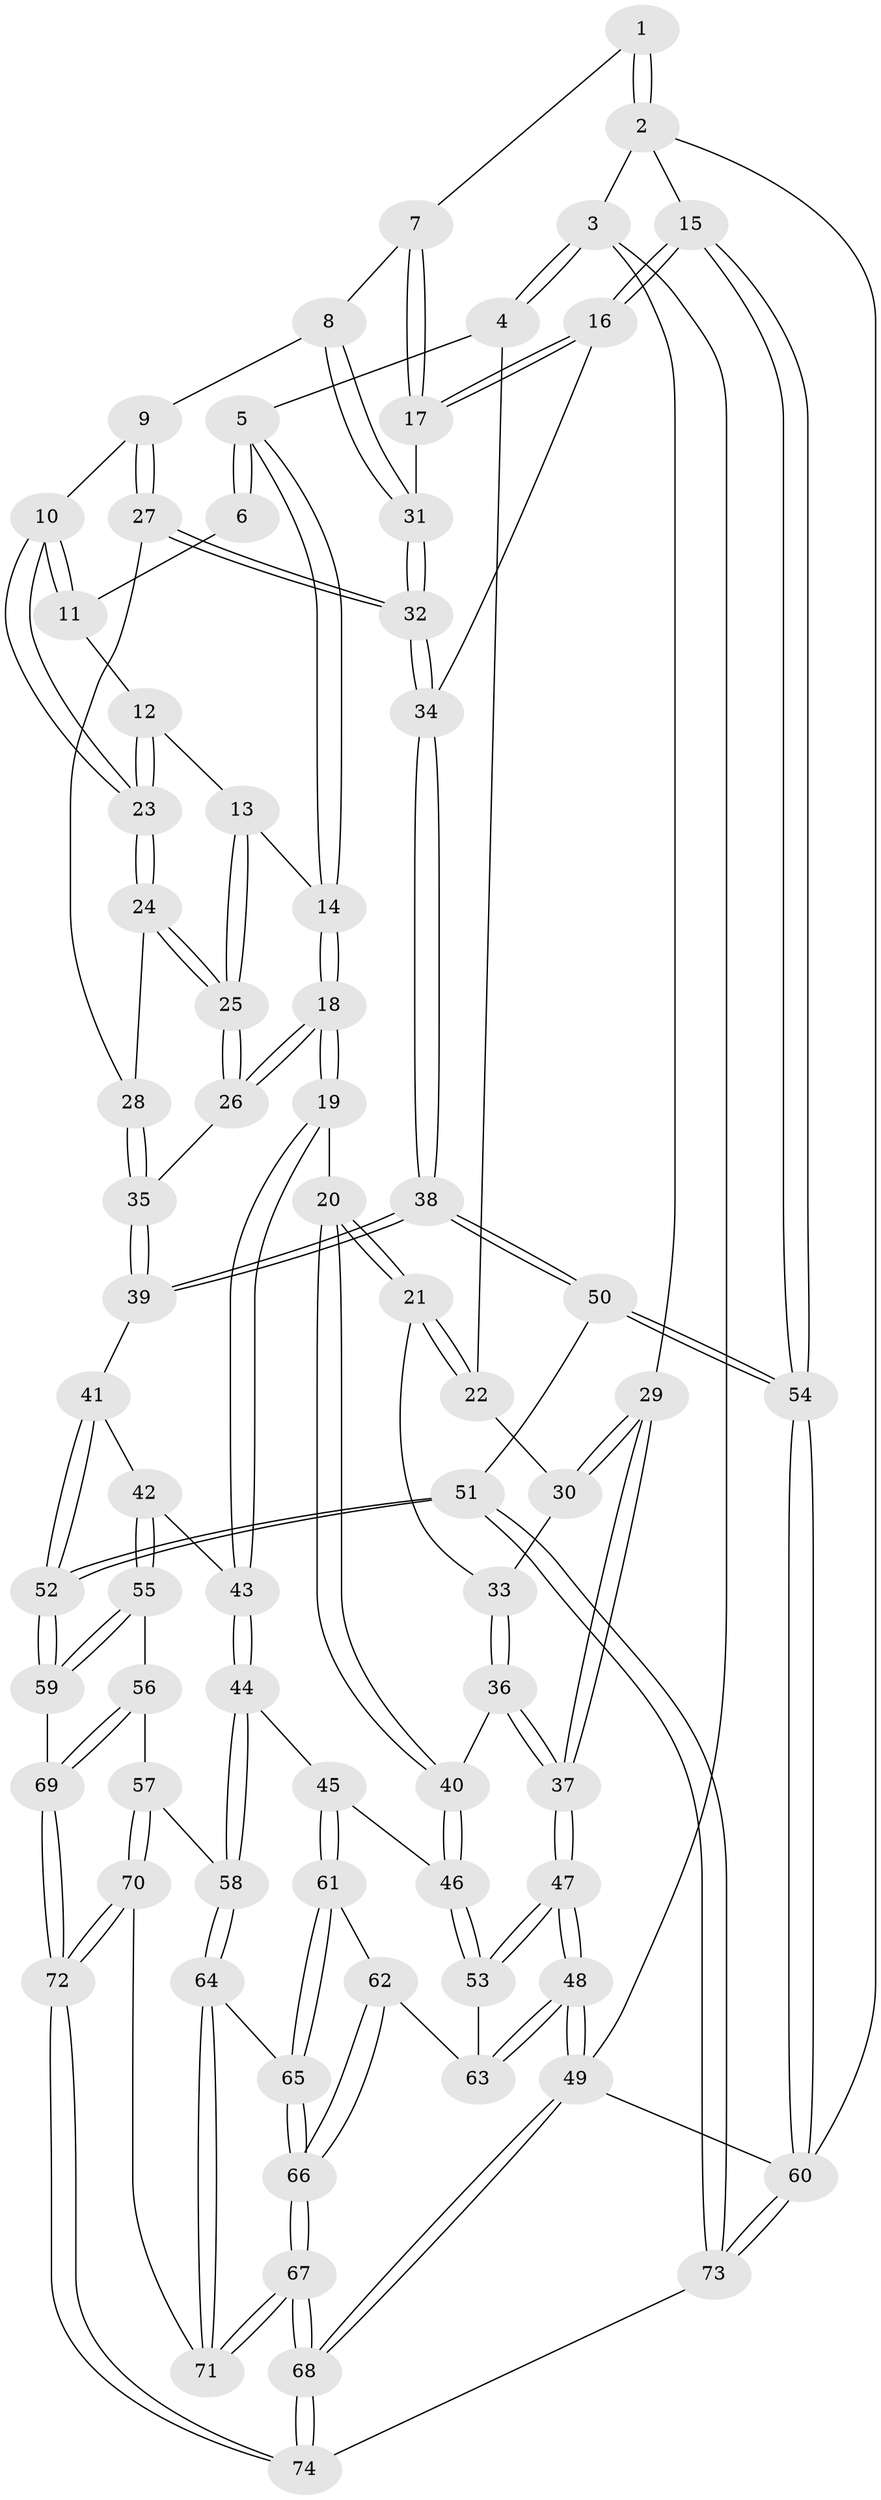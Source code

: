 // coarse degree distribution, {2: 0.08695652173913043, 6: 0.08695652173913043, 3: 0.43478260869565216, 4: 0.391304347826087}
// Generated by graph-tools (version 1.1) at 2025/54/03/04/25 22:54:45]
// undirected, 74 vertices, 182 edges
graph export_dot {
  node [color=gray90,style=filled];
  1 [pos="+0.9384631042424605+0"];
  2 [pos="+1+0"];
  3 [pos="+0+0"];
  4 [pos="+0.32335330855881694+0"];
  5 [pos="+0.34370055237724395+0"];
  6 [pos="+0.6326114751092945+0"];
  7 [pos="+0.8714735283469681+0.08145537565548185"];
  8 [pos="+0.7951177199834083+0.13052421015196355"];
  9 [pos="+0.6955429892914058+0.060215050995346714"];
  10 [pos="+0.6818111838439875+0.0213159606813862"];
  11 [pos="+0.6340171646102924+0"];
  12 [pos="+0.552597071693061+0.08775326373170932"];
  13 [pos="+0.5118403799818375+0.12458757177882059"];
  14 [pos="+0.44381130463997537+0.10950951452527528"];
  15 [pos="+1+0.2781500354387606"];
  16 [pos="+1+0.28806136801475124"];
  17 [pos="+0.8988970360124948+0.13701787213378325"];
  18 [pos="+0.44274245298926+0.275075009148243"];
  19 [pos="+0.41426128293051045+0.30845580727079075"];
  20 [pos="+0.3152367952999496+0.25880957004425853"];
  21 [pos="+0.23898169025080754+0.1394461044754567"];
  22 [pos="+0.2737010057312809+0"];
  23 [pos="+0.5709011987808367+0.1921787585461766"];
  24 [pos="+0.5707495150438516+0.19455239627317292"];
  25 [pos="+0.4927750495612741+0.24286189802419578"];
  26 [pos="+0.49005172144504155+0.24547824137109234"];
  27 [pos="+0.6787806432011899+0.21101709798216503"];
  28 [pos="+0.6714347467574818+0.2117758445648358"];
  29 [pos="+0+0"];
  30 [pos="+0+0.09485457769301008"];
  31 [pos="+0.807385934566962+0.17085673853193228"];
  32 [pos="+0.7976342228820985+0.33283941556749025"];
  33 [pos="+0.11637094634050614+0.18077002389840813"];
  34 [pos="+0.8161369863575685+0.37062600289798486"];
  35 [pos="+0.605356035728455+0.27752119201389464"];
  36 [pos="+0.021766500482981295+0.37985427982572767"];
  37 [pos="+0+0.41826635053410466"];
  38 [pos="+0.7875345897023315+0.41474700698643685"];
  39 [pos="+0.6378969269459823+0.404414233098383"];
  40 [pos="+0.1253022387908872+0.42130802609669554"];
  41 [pos="+0.556110850988182+0.4142024637494689"];
  42 [pos="+0.46781997516232066+0.41045039133759137"];
  43 [pos="+0.4430092322344015+0.3961948642299973"];
  44 [pos="+0.33531871003892477+0.4974854720847404"];
  45 [pos="+0.2975305773304574+0.5071468367360296"];
  46 [pos="+0.16538611954032822+0.4762376607848148"];
  47 [pos="+0+0.8336966550682159"];
  48 [pos="+0+0.8713156145467172"];
  49 [pos="+0+1"];
  50 [pos="+0.7969941948556162+0.6098391298680175"];
  51 [pos="+0.6603969874826985+0.7188561715528274"];
  52 [pos="+0.6601481476617338+0.7187646751783163"];
  53 [pos="+0.15156939721569862+0.53271255914352"];
  54 [pos="+1+0.8122795602749111"];
  55 [pos="+0.47247910399998083+0.42962422992117527"];
  56 [pos="+0.4445681606031457+0.6990682393134368"];
  57 [pos="+0.4281742686026279+0.7002381171595498"];
  58 [pos="+0.41969224075687533+0.6985711725551802"];
  59 [pos="+0.6003593952778331+0.7032137952723453"];
  60 [pos="+1+1"];
  61 [pos="+0.2567461562308506+0.665262391652698"];
  62 [pos="+0.1835063218488774+0.6487609043804411"];
  63 [pos="+0.16734700297750016+0.6388006156276759"];
  64 [pos="+0.3221087302067259+0.7257253188812419"];
  65 [pos="+0.303823209403105+0.7237034903111318"];
  66 [pos="+0.14272603220060875+0.8707898222411529"];
  67 [pos="+0.06751589102634958+0.9626078937100191"];
  68 [pos="+0+1"];
  69 [pos="+0.49784804655596526+0.7075388210489046"];
  70 [pos="+0.4041073263328511+0.8980214547738207"];
  71 [pos="+0.3468771820179169+0.8736096232033695"];
  72 [pos="+0.44897931033046584+0.9470156909911807"];
  73 [pos="+0.6931474944565374+1"];
  74 [pos="+0.521835587025853+1"];
  1 -- 2;
  1 -- 2;
  1 -- 7;
  2 -- 3;
  2 -- 15;
  2 -- 60;
  3 -- 4;
  3 -- 4;
  3 -- 29;
  3 -- 49;
  4 -- 5;
  4 -- 22;
  5 -- 6;
  5 -- 6;
  5 -- 14;
  5 -- 14;
  6 -- 11;
  7 -- 8;
  7 -- 17;
  7 -- 17;
  8 -- 9;
  8 -- 31;
  8 -- 31;
  9 -- 10;
  9 -- 27;
  9 -- 27;
  10 -- 11;
  10 -- 11;
  10 -- 23;
  10 -- 23;
  11 -- 12;
  12 -- 13;
  12 -- 23;
  12 -- 23;
  13 -- 14;
  13 -- 25;
  13 -- 25;
  14 -- 18;
  14 -- 18;
  15 -- 16;
  15 -- 16;
  15 -- 54;
  15 -- 54;
  16 -- 17;
  16 -- 17;
  16 -- 34;
  17 -- 31;
  18 -- 19;
  18 -- 19;
  18 -- 26;
  18 -- 26;
  19 -- 20;
  19 -- 43;
  19 -- 43;
  20 -- 21;
  20 -- 21;
  20 -- 40;
  20 -- 40;
  21 -- 22;
  21 -- 22;
  21 -- 33;
  22 -- 30;
  23 -- 24;
  23 -- 24;
  24 -- 25;
  24 -- 25;
  24 -- 28;
  25 -- 26;
  25 -- 26;
  26 -- 35;
  27 -- 28;
  27 -- 32;
  27 -- 32;
  28 -- 35;
  28 -- 35;
  29 -- 30;
  29 -- 30;
  29 -- 37;
  29 -- 37;
  30 -- 33;
  31 -- 32;
  31 -- 32;
  32 -- 34;
  32 -- 34;
  33 -- 36;
  33 -- 36;
  34 -- 38;
  34 -- 38;
  35 -- 39;
  35 -- 39;
  36 -- 37;
  36 -- 37;
  36 -- 40;
  37 -- 47;
  37 -- 47;
  38 -- 39;
  38 -- 39;
  38 -- 50;
  38 -- 50;
  39 -- 41;
  40 -- 46;
  40 -- 46;
  41 -- 42;
  41 -- 52;
  41 -- 52;
  42 -- 43;
  42 -- 55;
  42 -- 55;
  43 -- 44;
  43 -- 44;
  44 -- 45;
  44 -- 58;
  44 -- 58;
  45 -- 46;
  45 -- 61;
  45 -- 61;
  46 -- 53;
  46 -- 53;
  47 -- 48;
  47 -- 48;
  47 -- 53;
  47 -- 53;
  48 -- 49;
  48 -- 49;
  48 -- 63;
  48 -- 63;
  49 -- 68;
  49 -- 68;
  49 -- 60;
  50 -- 51;
  50 -- 54;
  50 -- 54;
  51 -- 52;
  51 -- 52;
  51 -- 73;
  51 -- 73;
  52 -- 59;
  52 -- 59;
  53 -- 63;
  54 -- 60;
  54 -- 60;
  55 -- 56;
  55 -- 59;
  55 -- 59;
  56 -- 57;
  56 -- 69;
  56 -- 69;
  57 -- 58;
  57 -- 70;
  57 -- 70;
  58 -- 64;
  58 -- 64;
  59 -- 69;
  60 -- 73;
  60 -- 73;
  61 -- 62;
  61 -- 65;
  61 -- 65;
  62 -- 63;
  62 -- 66;
  62 -- 66;
  64 -- 65;
  64 -- 71;
  64 -- 71;
  65 -- 66;
  65 -- 66;
  66 -- 67;
  66 -- 67;
  67 -- 68;
  67 -- 68;
  67 -- 71;
  67 -- 71;
  68 -- 74;
  68 -- 74;
  69 -- 72;
  69 -- 72;
  70 -- 71;
  70 -- 72;
  70 -- 72;
  72 -- 74;
  72 -- 74;
  73 -- 74;
}
